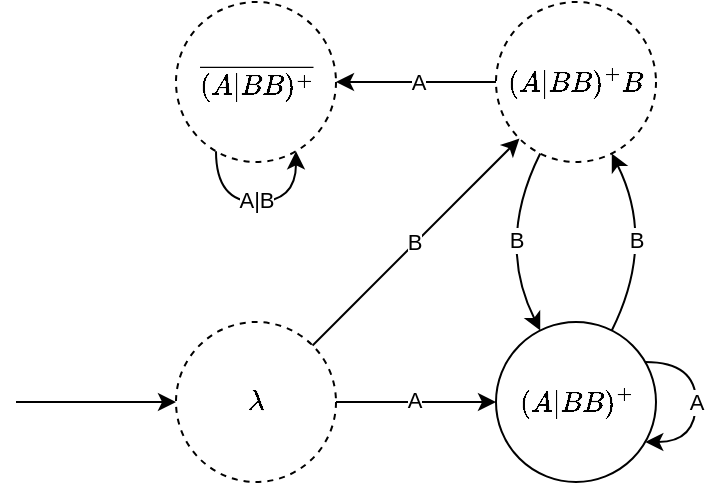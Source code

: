 <mxfile version="25.0.2">
  <diagram name="Page-1" id="Klj4z8npKEvK61Yp-U1S">
    <mxGraphModel dx="574" dy="363" grid="1" gridSize="10" guides="1" tooltips="1" connect="1" arrows="1" fold="1" page="1" pageScale="1" pageWidth="1600" pageHeight="900" math="1" shadow="0">
      <root>
        <mxCell id="0" />
        <mxCell id="1" parent="0" />
        <mxCell id="koW4UmL68jBAr0d_VDzC-12" value="$$(A|BB)^+$$" style="ellipse;whiteSpace=wrap;html=1;aspect=fixed;" vertex="1" parent="1">
          <mxGeometry x="880" y="400" width="80" height="80" as="geometry" />
        </mxCell>
        <mxCell id="koW4UmL68jBAr0d_VDzC-13" value="$$\lambda$$" style="ellipse;whiteSpace=wrap;html=1;aspect=fixed;dashed=1;" vertex="1" parent="1">
          <mxGeometry x="720" y="400" width="80" height="80" as="geometry" />
        </mxCell>
        <mxCell id="koW4UmL68jBAr0d_VDzC-14" value="$$(A|BB)^+B$$" style="ellipse;whiteSpace=wrap;html=1;aspect=fixed;dashed=1;" vertex="1" parent="1">
          <mxGeometry x="880" y="240" width="80" height="80" as="geometry" />
        </mxCell>
        <mxCell id="koW4UmL68jBAr0d_VDzC-15" value="$$\overline{(A|BB)^+}$$" style="ellipse;whiteSpace=wrap;html=1;aspect=fixed;dashed=1;" vertex="1" parent="1">
          <mxGeometry x="720" y="240" width="80" height="80" as="geometry" />
        </mxCell>
        <mxCell id="koW4UmL68jBAr0d_VDzC-16" value="" style="edgeStyle=none;orthogonalLoop=1;jettySize=auto;html=1;rounded=0;" edge="1" parent="1" source="koW4UmL68jBAr0d_VDzC-13" target="koW4UmL68jBAr0d_VDzC-12">
          <mxGeometry width="80" relative="1" as="geometry">
            <mxPoint x="820" y="350" as="sourcePoint" />
            <mxPoint x="900" y="350" as="targetPoint" />
            <Array as="points" />
          </mxGeometry>
        </mxCell>
        <mxCell id="koW4UmL68jBAr0d_VDzC-26" value="A" style="edgeLabel;html=1;align=center;verticalAlign=middle;resizable=0;points=[];" vertex="1" connectable="0" parent="koW4UmL68jBAr0d_VDzC-16">
          <mxGeometry x="-0.025" y="1" relative="1" as="geometry">
            <mxPoint as="offset" />
          </mxGeometry>
        </mxCell>
        <mxCell id="koW4UmL68jBAr0d_VDzC-18" value="" style="edgeStyle=none;orthogonalLoop=1;jettySize=auto;html=1;rounded=0;" edge="1" parent="1" source="koW4UmL68jBAr0d_VDzC-14" target="koW4UmL68jBAr0d_VDzC-15">
          <mxGeometry width="80" relative="1" as="geometry">
            <mxPoint x="960" y="360" as="sourcePoint" />
            <mxPoint x="1040" y="360" as="targetPoint" />
            <Array as="points" />
          </mxGeometry>
        </mxCell>
        <mxCell id="koW4UmL68jBAr0d_VDzC-19" value="A" style="edgeLabel;html=1;align=center;verticalAlign=middle;resizable=0;points=[];" vertex="1" connectable="0" parent="koW4UmL68jBAr0d_VDzC-18">
          <mxGeometry x="0.067" y="1" relative="1" as="geometry">
            <mxPoint x="3" y="-1" as="offset" />
          </mxGeometry>
        </mxCell>
        <mxCell id="koW4UmL68jBAr0d_VDzC-21" value="" style="endArrow=classic;html=1;rounded=0;curved=1;" edge="1" parent="1" source="koW4UmL68jBAr0d_VDzC-12" target="koW4UmL68jBAr0d_VDzC-14">
          <mxGeometry width="50" height="50" relative="1" as="geometry">
            <mxPoint x="890" y="380" as="sourcePoint" />
            <mxPoint x="940" y="330" as="targetPoint" />
            <Array as="points">
              <mxPoint x="960" y="360" />
            </Array>
          </mxGeometry>
        </mxCell>
        <mxCell id="koW4UmL68jBAr0d_VDzC-23" value="B" style="edgeLabel;html=1;align=center;verticalAlign=middle;resizable=0;points=[];" vertex="1" connectable="0" parent="koW4UmL68jBAr0d_VDzC-21">
          <mxGeometry x="0.115" y="9" relative="1" as="geometry">
            <mxPoint as="offset" />
          </mxGeometry>
        </mxCell>
        <mxCell id="koW4UmL68jBAr0d_VDzC-22" value="" style="endArrow=classic;html=1;rounded=0;curved=1;" edge="1" parent="1" source="koW4UmL68jBAr0d_VDzC-14" target="koW4UmL68jBAr0d_VDzC-12">
          <mxGeometry width="50" height="50" relative="1" as="geometry">
            <mxPoint x="890" y="380" as="sourcePoint" />
            <mxPoint x="940" y="330" as="targetPoint" />
            <Array as="points">
              <mxPoint x="880" y="360" />
            </Array>
          </mxGeometry>
        </mxCell>
        <mxCell id="koW4UmL68jBAr0d_VDzC-24" value="B" style="edgeLabel;html=1;align=center;verticalAlign=middle;resizable=0;points=[];" vertex="1" connectable="0" parent="koW4UmL68jBAr0d_VDzC-22">
          <mxGeometry x="-0.108" y="8" relative="1" as="geometry">
            <mxPoint as="offset" />
          </mxGeometry>
        </mxCell>
        <mxCell id="koW4UmL68jBAr0d_VDzC-25" value="" style="endArrow=classic;html=1;rounded=0;" edge="1" parent="1" target="koW4UmL68jBAr0d_VDzC-13">
          <mxGeometry width="50" height="50" relative="1" as="geometry">
            <mxPoint x="640" y="440" as="sourcePoint" />
            <mxPoint x="670" y="415" as="targetPoint" />
          </mxGeometry>
        </mxCell>
        <mxCell id="koW4UmL68jBAr0d_VDzC-27" value="" style="edgeStyle=none;orthogonalLoop=1;jettySize=auto;html=1;rounded=0;" edge="1" parent="1" source="koW4UmL68jBAr0d_VDzC-13" target="koW4UmL68jBAr0d_VDzC-14">
          <mxGeometry width="80" relative="1" as="geometry">
            <mxPoint x="820" y="390" as="sourcePoint" />
            <mxPoint x="900" y="390" as="targetPoint" />
            <Array as="points" />
          </mxGeometry>
        </mxCell>
        <mxCell id="koW4UmL68jBAr0d_VDzC-28" value="B" style="edgeLabel;html=1;align=center;verticalAlign=middle;resizable=0;points=[];" vertex="1" connectable="0" parent="koW4UmL68jBAr0d_VDzC-27">
          <mxGeometry x="-0.01" y="1" relative="1" as="geometry">
            <mxPoint as="offset" />
          </mxGeometry>
        </mxCell>
        <mxCell id="koW4UmL68jBAr0d_VDzC-29" value="" style="edgeStyle=elbowEdgeStyle;orthogonalLoop=1;jettySize=auto;html=1;rounded=0;curved=1;elbow=horizontal;" edge="1" parent="1" source="koW4UmL68jBAr0d_VDzC-12" target="koW4UmL68jBAr0d_VDzC-12">
          <mxGeometry width="80" relative="1" as="geometry">
            <mxPoint x="1040" y="390" as="sourcePoint" />
            <mxPoint x="1120" y="390" as="targetPoint" />
            <Array as="points">
              <mxPoint x="980" y="420" />
            </Array>
          </mxGeometry>
        </mxCell>
        <mxCell id="koW4UmL68jBAr0d_VDzC-30" value="A" style="edgeLabel;html=1;align=center;verticalAlign=middle;resizable=0;points=[];" vertex="1" connectable="0" parent="koW4UmL68jBAr0d_VDzC-29">
          <mxGeometry x="0.154" relative="1" as="geometry">
            <mxPoint y="-7" as="offset" />
          </mxGeometry>
        </mxCell>
        <mxCell id="koW4UmL68jBAr0d_VDzC-31" value="" style="edgeStyle=elbowEdgeStyle;orthogonalLoop=1;jettySize=auto;html=1;rounded=0;elbow=horizontal;curved=1;" edge="1" parent="1" source="koW4UmL68jBAr0d_VDzC-15" target="koW4UmL68jBAr0d_VDzC-15">
          <mxGeometry width="80" relative="1" as="geometry">
            <mxPoint x="710" y="340" as="sourcePoint" />
            <mxPoint x="790" y="340" as="targetPoint" />
            <Array as="points">
              <mxPoint x="780" y="340" />
            </Array>
          </mxGeometry>
        </mxCell>
        <mxCell id="koW4UmL68jBAr0d_VDzC-32" value="A|B" style="edgeLabel;html=1;align=center;verticalAlign=middle;resizable=0;points=[];" vertex="1" connectable="0" parent="koW4UmL68jBAr0d_VDzC-31">
          <mxGeometry x="0.132" y="1" relative="1" as="geometry">
            <mxPoint x="-6" as="offset" />
          </mxGeometry>
        </mxCell>
      </root>
    </mxGraphModel>
  </diagram>
</mxfile>
